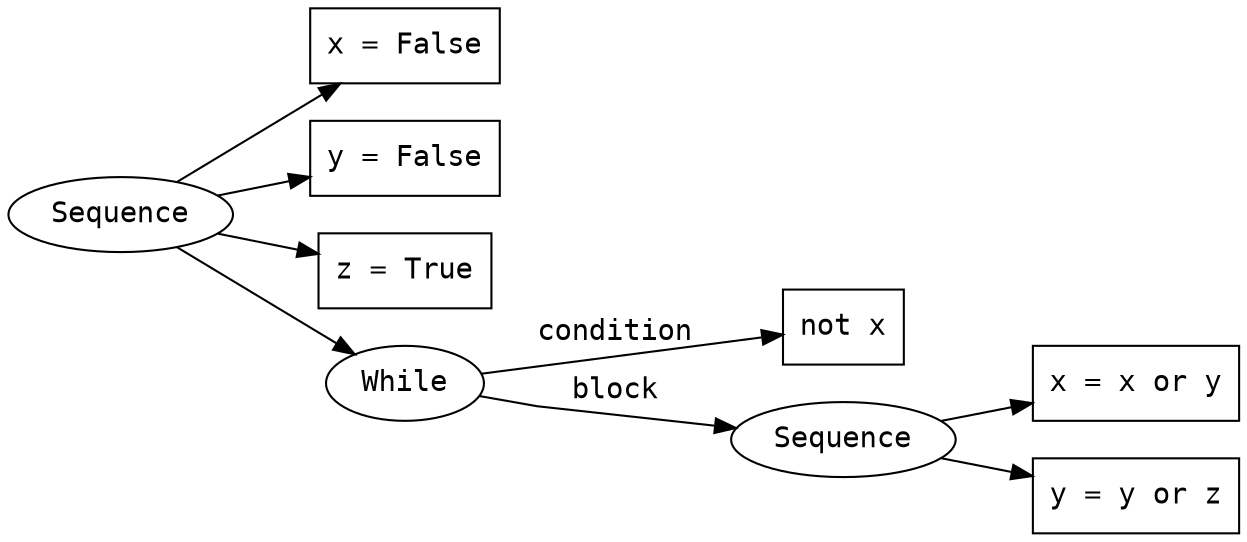 digraph {
	graph [rankdir=LR splines=polyline]
	node [fontname=monospace]
	edge [fontname=monospace]
	Seq1 [label=Sequence]
	S1 [label="x = False" shape=box]
	Seq1 -> S1
	S2 [label="y = False" shape=box]
	Seq1 -> S2
	S3 [label="z = True" shape=box]
	Seq1 -> S3
	W5 [label=While]
	C5 [label="not x" shape=box]
	W5 -> C5 [label=condition]
	Seq6 [label=Sequence]
	S6 [label="x = x or y" shape=box]
	Seq6 -> S6
	S7 [label="y = y or z" shape=box]
	Seq6 -> S7
	W5 -> Seq6 [label=block]
	Seq1 -> W5
}

